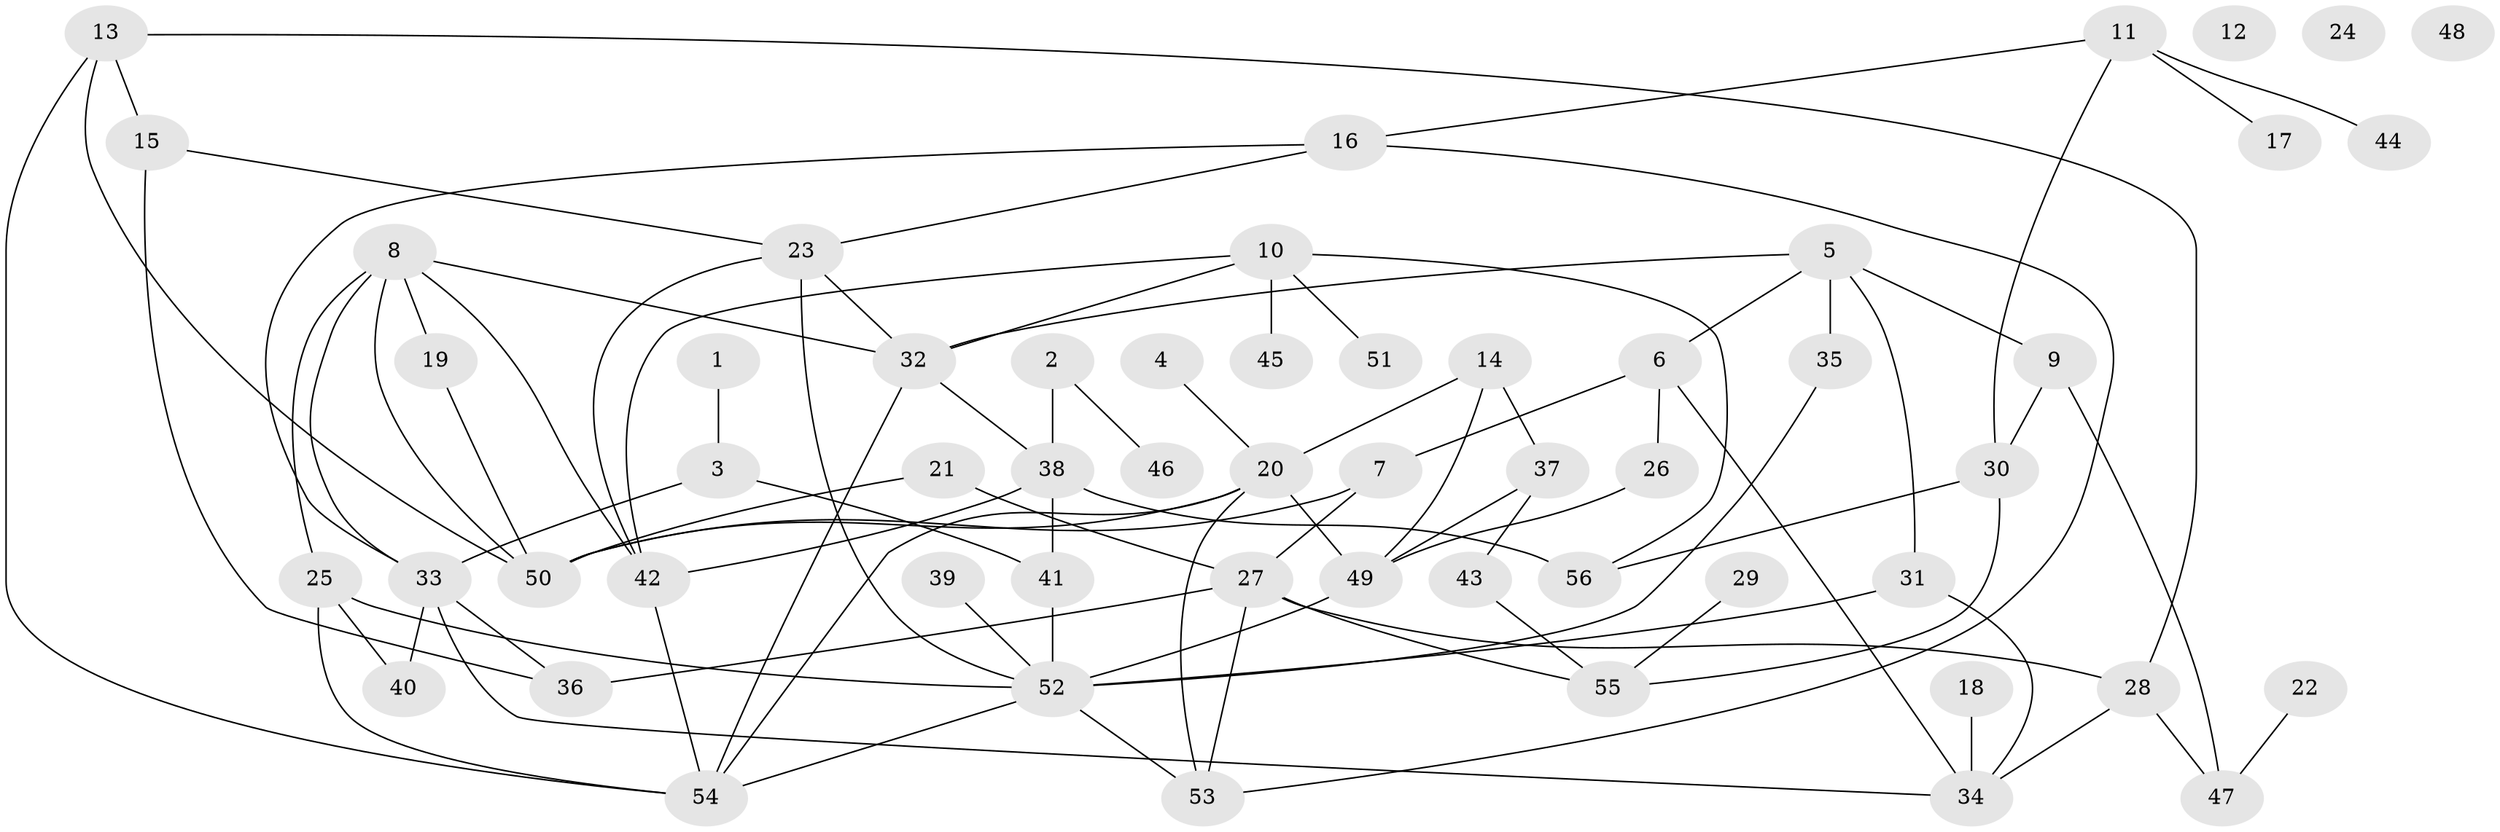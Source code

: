 // Generated by graph-tools (version 1.1) at 2025/25/03/09/25 03:25:23]
// undirected, 56 vertices, 90 edges
graph export_dot {
graph [start="1"]
  node [color=gray90,style=filled];
  1;
  2;
  3;
  4;
  5;
  6;
  7;
  8;
  9;
  10;
  11;
  12;
  13;
  14;
  15;
  16;
  17;
  18;
  19;
  20;
  21;
  22;
  23;
  24;
  25;
  26;
  27;
  28;
  29;
  30;
  31;
  32;
  33;
  34;
  35;
  36;
  37;
  38;
  39;
  40;
  41;
  42;
  43;
  44;
  45;
  46;
  47;
  48;
  49;
  50;
  51;
  52;
  53;
  54;
  55;
  56;
  1 -- 3;
  2 -- 38;
  2 -- 46;
  3 -- 33;
  3 -- 41;
  4 -- 20;
  5 -- 6;
  5 -- 9;
  5 -- 31;
  5 -- 32;
  5 -- 35;
  6 -- 7;
  6 -- 26;
  6 -- 34;
  7 -- 27;
  7 -- 50;
  8 -- 19;
  8 -- 25;
  8 -- 32;
  8 -- 33;
  8 -- 42;
  8 -- 50;
  9 -- 30;
  9 -- 47;
  10 -- 32;
  10 -- 42;
  10 -- 45;
  10 -- 51;
  10 -- 56;
  11 -- 16;
  11 -- 17;
  11 -- 30;
  11 -- 44;
  13 -- 15;
  13 -- 28;
  13 -- 50;
  13 -- 54;
  14 -- 20;
  14 -- 37;
  14 -- 49;
  15 -- 23;
  15 -- 36;
  16 -- 23;
  16 -- 33;
  16 -- 53;
  18 -- 34;
  19 -- 50;
  20 -- 49;
  20 -- 50;
  20 -- 53;
  20 -- 54;
  21 -- 27;
  21 -- 50;
  22 -- 47;
  23 -- 32;
  23 -- 42;
  23 -- 52;
  25 -- 40;
  25 -- 52;
  25 -- 54;
  26 -- 49;
  27 -- 28;
  27 -- 36;
  27 -- 53;
  27 -- 55;
  28 -- 34;
  28 -- 47;
  29 -- 55;
  30 -- 55;
  30 -- 56;
  31 -- 34;
  31 -- 52;
  32 -- 38;
  32 -- 54;
  33 -- 34;
  33 -- 36;
  33 -- 40;
  35 -- 52;
  37 -- 43;
  37 -- 49;
  38 -- 41;
  38 -- 42;
  38 -- 56;
  39 -- 52;
  41 -- 52;
  42 -- 54;
  43 -- 55;
  49 -- 52;
  52 -- 53;
  52 -- 54;
}
